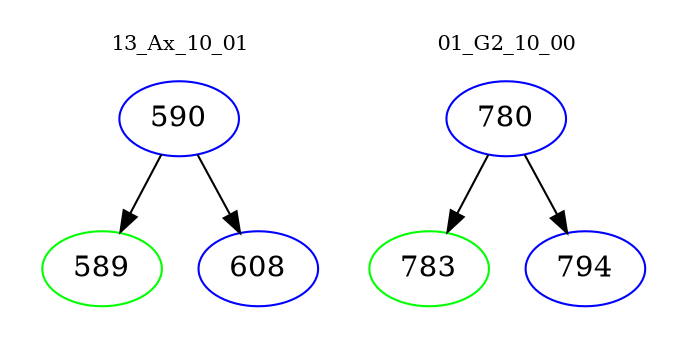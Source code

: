 digraph{
subgraph cluster_0 {
color = white
label = "13_Ax_10_01";
fontsize=10;
T0_590 [label="590", color="blue"]
T0_590 -> T0_589 [color="black"]
T0_589 [label="589", color="green"]
T0_590 -> T0_608 [color="black"]
T0_608 [label="608", color="blue"]
}
subgraph cluster_1 {
color = white
label = "01_G2_10_00";
fontsize=10;
T1_780 [label="780", color="blue"]
T1_780 -> T1_783 [color="black"]
T1_783 [label="783", color="green"]
T1_780 -> T1_794 [color="black"]
T1_794 [label="794", color="blue"]
}
}
